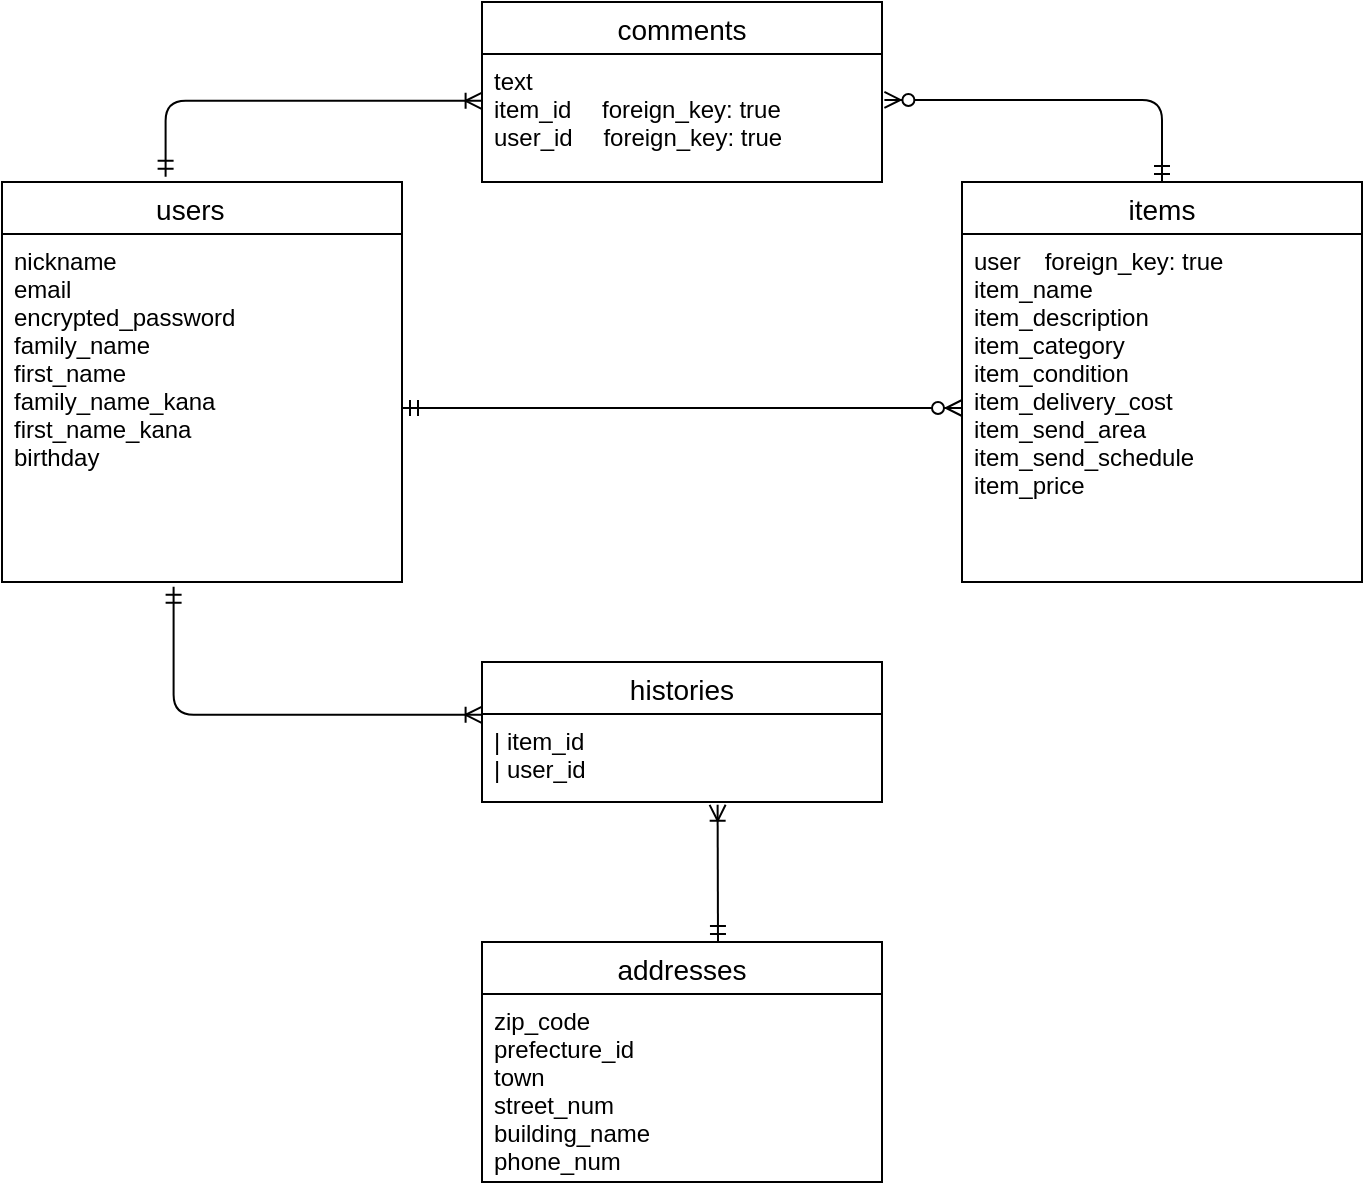 <mxfile>
    <diagram id="tXXJamdvoFfJXyWj0aLa" name="ページ1">
        <mxGraphModel dx="796" dy="859" grid="1" gridSize="10" guides="1" tooltips="1" connect="1" arrows="1" fold="1" page="1" pageScale="1" pageWidth="827" pageHeight="1169" math="0" shadow="0">
            <root>
                <mxCell id="0"/>
                <mxCell id="1" parent="0"/>
                <mxCell id="2" value="users   " style="swimlane;fontStyle=0;childLayout=stackLayout;horizontal=1;startSize=26;horizontalStack=0;resizeParent=1;resizeParentMax=0;resizeLast=0;collapsible=1;marginBottom=0;align=center;fontSize=14;" parent="1" vertex="1">
                    <mxGeometry x="80" y="120" width="200" height="200" as="geometry"/>
                </mxCell>
                <mxCell id="3" value="nickname &#10;email&#10;encrypted_password &#10;family_name&#10;first_name&#10;family_name_kana &#10;first_name_kana &#10;birthday " style="text;strokeColor=none;fillColor=none;spacingLeft=4;spacingRight=4;overflow=hidden;rotatable=0;points=[[0,0.5],[1,0.5]];portConstraint=eastwest;fontSize=12;" parent="2" vertex="1">
                    <mxGeometry y="26" width="200" height="174" as="geometry"/>
                </mxCell>
                <mxCell id="6" value="items" style="swimlane;fontStyle=0;childLayout=stackLayout;horizontal=1;startSize=26;horizontalStack=0;resizeParent=1;resizeParentMax=0;resizeLast=0;collapsible=1;marginBottom=0;align=center;fontSize=14;" parent="1" vertex="1">
                    <mxGeometry x="560" y="120" width="200" height="200" as="geometry"/>
                </mxCell>
                <mxCell id="7" value="user　foreign_key: true&#10;item_name &#10;item_description&#10;item_category&#10;item_condition&#10;item_delivery_cost &#10;item_send_area &#10;item_send_schedule &#10;item_price&#10;" style="text;strokeColor=none;fillColor=none;spacingLeft=4;spacingRight=4;overflow=hidden;rotatable=0;points=[[0,0.5],[1,0.5]];portConstraint=eastwest;fontSize=12;" parent="6" vertex="1">
                    <mxGeometry y="26" width="200" height="174" as="geometry"/>
                </mxCell>
                <mxCell id="10" value="comments" style="swimlane;fontStyle=0;childLayout=stackLayout;horizontal=1;startSize=26;horizontalStack=0;resizeParent=1;resizeParentMax=0;resizeLast=0;collapsible=1;marginBottom=0;align=center;fontSize=14;" parent="1" vertex="1">
                    <mxGeometry x="320" y="30" width="200" height="90" as="geometry"/>
                </mxCell>
                <mxCell id="11" value="text &#10;item_id 　foreign_key: true&#10;user_id 　foreign_key: true" style="text;strokeColor=none;fillColor=none;spacingLeft=4;spacingRight=4;overflow=hidden;rotatable=0;points=[[0,0.5],[1,0.5]];portConstraint=eastwest;fontSize=12;" parent="10" vertex="1">
                    <mxGeometry y="26" width="200" height="64" as="geometry"/>
                </mxCell>
                <mxCell id="32" value="" style="edgeStyle=orthogonalEdgeStyle;fontSize=12;html=1;endArrow=ERzeroToMany;startArrow=ERmandOne;entryX=1.006;entryY=0.359;entryDx=0;entryDy=0;exitX=0.5;exitY=0;exitDx=0;exitDy=0;entryPerimeter=0;" parent="1" source="6" target="11" edge="1">
                    <mxGeometry width="100" height="100" relative="1" as="geometry">
                        <mxPoint x="642" y="318" as="sourcePoint"/>
                        <mxPoint x="630" y="290" as="targetPoint"/>
                    </mxGeometry>
                </mxCell>
                <mxCell id="36" value="" style="fontSize=12;html=1;endArrow=ERzeroToMany;startArrow=ERmandOne;entryX=0;entryY=0.5;entryDx=0;entryDy=0;exitX=1;exitY=0.5;exitDx=0;exitDy=0;" parent="1" source="3" target="7" edge="1">
                    <mxGeometry width="100" height="100" relative="1" as="geometry">
                        <mxPoint x="380.04" y="130.0" as="sourcePoint"/>
                        <mxPoint x="544.2" y="224.52" as="targetPoint"/>
                    </mxGeometry>
                </mxCell>
                <mxCell id="37" value="histories" style="swimlane;fontStyle=0;childLayout=stackLayout;horizontal=1;startSize=26;horizontalStack=0;resizeParent=1;resizeParentMax=0;resizeLast=0;collapsible=1;marginBottom=0;align=center;fontSize=14;" vertex="1" parent="1">
                    <mxGeometry x="320" y="360" width="200" height="70" as="geometry"/>
                </mxCell>
                <mxCell id="38" value="| item_id&#10;| user_id" style="text;strokeColor=none;fillColor=none;spacingLeft=4;spacingRight=4;overflow=hidden;rotatable=0;points=[[0,0.5],[1,0.5]];portConstraint=eastwest;fontSize=12;" vertex="1" parent="37">
                    <mxGeometry y="26" width="200" height="44" as="geometry"/>
                </mxCell>
                <mxCell id="40" value="addresses" style="swimlane;fontStyle=0;childLayout=stackLayout;horizontal=1;startSize=26;horizontalStack=0;resizeParent=1;resizeParentMax=0;resizeLast=0;collapsible=1;marginBottom=0;align=center;fontSize=14;" vertex="1" parent="1">
                    <mxGeometry x="320" y="500" width="200" height="120" as="geometry"/>
                </mxCell>
                <mxCell id="41" value="zip_code&#10;prefecture_id &#10;town&#10;street_num&#10;building_name&#10;phone_num &#10;" style="text;strokeColor=none;fillColor=none;spacingLeft=4;spacingRight=4;overflow=hidden;rotatable=0;points=[[0,0.5],[1,0.5]];portConstraint=eastwest;fontSize=12;" vertex="1" parent="40">
                    <mxGeometry y="26" width="200" height="94" as="geometry"/>
                </mxCell>
                <mxCell id="42" value="" style="edgeStyle=orthogonalEdgeStyle;fontSize=12;html=1;endArrow=ERoneToMany;startArrow=ERmandOne;exitX=0.429;exitY=1.014;exitDx=0;exitDy=0;exitPerimeter=0;entryX=-0.001;entryY=0.009;entryDx=0;entryDy=0;entryPerimeter=0;" edge="1" parent="1" source="3" target="38">
                    <mxGeometry width="100" height="100" relative="1" as="geometry">
                        <mxPoint x="220" y="500" as="sourcePoint"/>
                        <mxPoint x="320" y="400" as="targetPoint"/>
                        <Array as="points">
                            <mxPoint x="166" y="386"/>
                        </Array>
                    </mxGeometry>
                </mxCell>
                <mxCell id="44" value="" style="edgeStyle=orthogonalEdgeStyle;fontSize=12;html=1;endArrow=ERoneToMany;startArrow=ERmandOne;entryX=-0.001;entryY=0.366;entryDx=0;entryDy=0;entryPerimeter=0;exitX=0.409;exitY=-0.013;exitDx=0;exitDy=0;exitPerimeter=0;" edge="1" parent="1" source="2" target="11">
                    <mxGeometry width="100" height="100" relative="1" as="geometry">
                        <mxPoint x="70" y="110" as="sourcePoint"/>
                        <mxPoint x="170" y="10" as="targetPoint"/>
                        <Array as="points">
                            <mxPoint x="162" y="79"/>
                        </Array>
                    </mxGeometry>
                </mxCell>
                <mxCell id="45" value="" style="fontSize=12;html=1;endArrow=ERoneToMany;startArrow=ERmandOne;entryX=0.589;entryY=1.032;entryDx=0;entryDy=0;entryPerimeter=0;" edge="1" parent="1" target="38">
                    <mxGeometry width="100" height="100" relative="1" as="geometry">
                        <mxPoint x="438" y="500" as="sourcePoint"/>
                        <mxPoint x="520" y="400" as="targetPoint"/>
                    </mxGeometry>
                </mxCell>
            </root>
        </mxGraphModel>
    </diagram>
</mxfile>